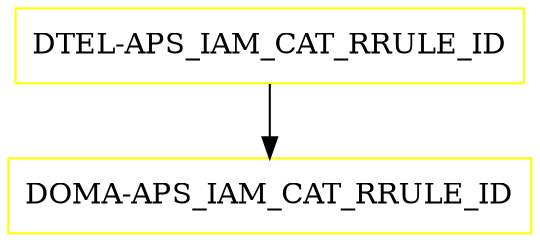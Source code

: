 digraph G {
  "DTEL-APS_IAM_CAT_RRULE_ID" [shape=box,color=yellow];
  "DOMA-APS_IAM_CAT_RRULE_ID" [shape=box,color=yellow,URL="./DOMA_APS_IAM_CAT_RRULE_ID.html"];
  "DTEL-APS_IAM_CAT_RRULE_ID" -> "DOMA-APS_IAM_CAT_RRULE_ID";
}
